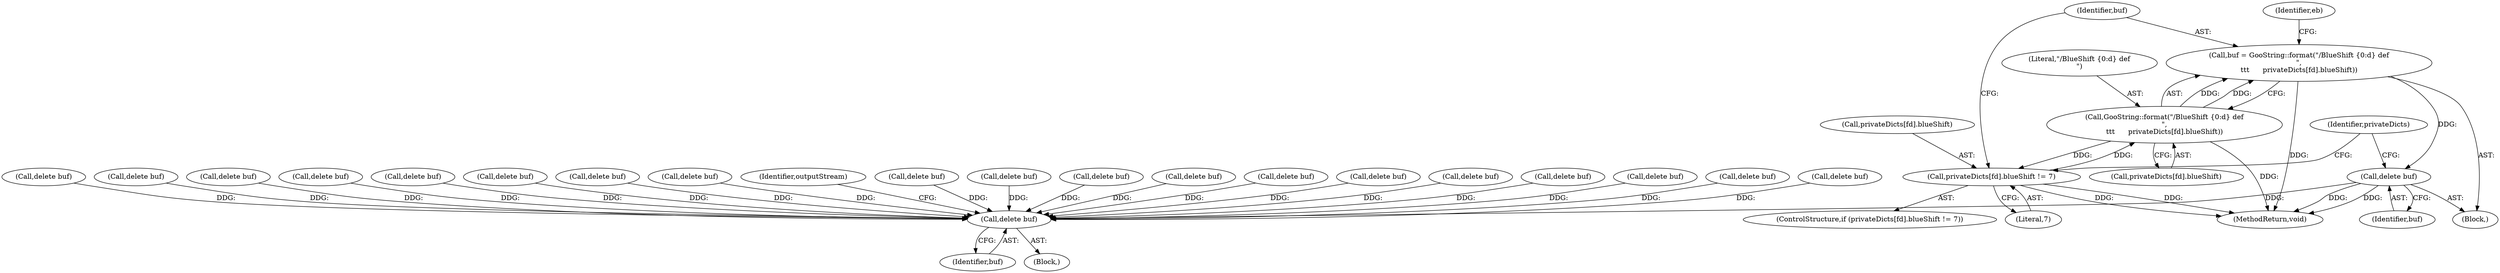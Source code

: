 digraph "0_poppler_da63c35549e8852a410946ab016a3f25ac701bdf@API" {
"1000866" [label="(Call,delete buf)"];
"1000853" [label="(Call,buf = GooString::format(\"/BlueShift {0:d} def\n\",\n\t\t\t      privateDicts[fd].blueShift))"];
"1000855" [label="(Call,GooString::format(\"/BlueShift {0:d} def\n\",\n\t\t\t      privateDicts[fd].blueShift))"];
"1000845" [label="(Call,privateDicts[fd].blueShift != 7)"];
"1000355" [label="(Call,delete buf)"];
"1000872" [label="(Identifier,privateDicts)"];
"1000762" [label="(Call,delete buf)"];
"1000864" [label="(Identifier,eb)"];
"1000842" [label="(Call,delete buf)"];
"1000658" [label="(Call,delete buf)"];
"1000912" [label="(Call,delete buf)"];
"1000356" [label="(Identifier,buf)"];
"1000851" [label="(Literal,7)"];
"1000846" [label="(Call,privateDicts[fd].blueShift)"];
"1000355" [label="(Call,delete buf)"];
"1000295" [label="(Block,)"];
"1000852" [label="(Block,)"];
"1001135" [label="(Call,delete buf)"];
"1000844" [label="(ControlStructure,if (privateDicts[fd].blueShift != 7))"];
"1000845" [label="(Call,privateDicts[fd].blueShift != 7)"];
"1000529" [label="(Call,delete buf)"];
"1000854" [label="(Identifier,buf)"];
"1000497" [label="(Call,delete buf)"];
"1001111" [label="(Call,delete buf)"];
"1000814" [label="(Call,delete buf)"];
"1000855" [label="(Call,GooString::format(\"/BlueShift {0:d} def\n\",\n\t\t\t      privateDicts[fd].blueShift))"];
"1000890" [label="(Call,delete buf)"];
"1001087" [label="(Call,delete buf)"];
"1000856" [label="(Literal,\"/BlueShift {0:d} def\n\")"];
"1000934" [label="(Call,delete buf)"];
"1000477" [label="(Call,delete buf)"];
"1000857" [label="(Call,privateDicts[fd].blueShift)"];
"1000866" [label="(Call,delete buf)"];
"1000710" [label="(Call,delete buf)"];
"1000358" [label="(Identifier,outputStream)"];
"1000982" [label="(Call,delete buf)"];
"1001258" [label="(Call,delete buf)"];
"1000545" [label="(Call,delete buf)"];
"1001034" [label="(Call,delete buf)"];
"1000853" [label="(Call,buf = GooString::format(\"/BlueShift {0:d} def\n\",\n\t\t\t      privateDicts[fd].blueShift))"];
"1000867" [label="(Identifier,buf)"];
"1001475" [label="(MethodReturn,void)"];
"1001063" [label="(Call,delete buf)"];
"1000866" -> "1000852"  [label="AST: "];
"1000866" -> "1000867"  [label="CFG: "];
"1000867" -> "1000866"  [label="AST: "];
"1000872" -> "1000866"  [label="CFG: "];
"1000866" -> "1001475"  [label="DDG: "];
"1000866" -> "1001475"  [label="DDG: "];
"1000866" -> "1000355"  [label="DDG: "];
"1000853" -> "1000866"  [label="DDG: "];
"1000853" -> "1000852"  [label="AST: "];
"1000853" -> "1000855"  [label="CFG: "];
"1000854" -> "1000853"  [label="AST: "];
"1000855" -> "1000853"  [label="AST: "];
"1000864" -> "1000853"  [label="CFG: "];
"1000853" -> "1001475"  [label="DDG: "];
"1000855" -> "1000853"  [label="DDG: "];
"1000855" -> "1000853"  [label="DDG: "];
"1000855" -> "1000857"  [label="CFG: "];
"1000856" -> "1000855"  [label="AST: "];
"1000857" -> "1000855"  [label="AST: "];
"1000855" -> "1001475"  [label="DDG: "];
"1000855" -> "1000845"  [label="DDG: "];
"1000845" -> "1000855"  [label="DDG: "];
"1000845" -> "1000844"  [label="AST: "];
"1000845" -> "1000851"  [label="CFG: "];
"1000846" -> "1000845"  [label="AST: "];
"1000851" -> "1000845"  [label="AST: "];
"1000854" -> "1000845"  [label="CFG: "];
"1000872" -> "1000845"  [label="CFG: "];
"1000845" -> "1001475"  [label="DDG: "];
"1000845" -> "1001475"  [label="DDG: "];
"1000355" -> "1000295"  [label="AST: "];
"1000355" -> "1000356"  [label="CFG: "];
"1000356" -> "1000355"  [label="AST: "];
"1000358" -> "1000355"  [label="CFG: "];
"1000934" -> "1000355"  [label="DDG: "];
"1000497" -> "1000355"  [label="DDG: "];
"1001087" -> "1000355"  [label="DDG: "];
"1000545" -> "1000355"  [label="DDG: "];
"1001034" -> "1000355"  [label="DDG: "];
"1001063" -> "1000355"  [label="DDG: "];
"1001135" -> "1000355"  [label="DDG: "];
"1000658" -> "1000355"  [label="DDG: "];
"1001258" -> "1000355"  [label="DDG: "];
"1000477" -> "1000355"  [label="DDG: "];
"1000912" -> "1000355"  [label="DDG: "];
"1001111" -> "1000355"  [label="DDG: "];
"1000890" -> "1000355"  [label="DDG: "];
"1000710" -> "1000355"  [label="DDG: "];
"1000842" -> "1000355"  [label="DDG: "];
"1000529" -> "1000355"  [label="DDG: "];
"1000814" -> "1000355"  [label="DDG: "];
"1000762" -> "1000355"  [label="DDG: "];
"1000982" -> "1000355"  [label="DDG: "];
}
